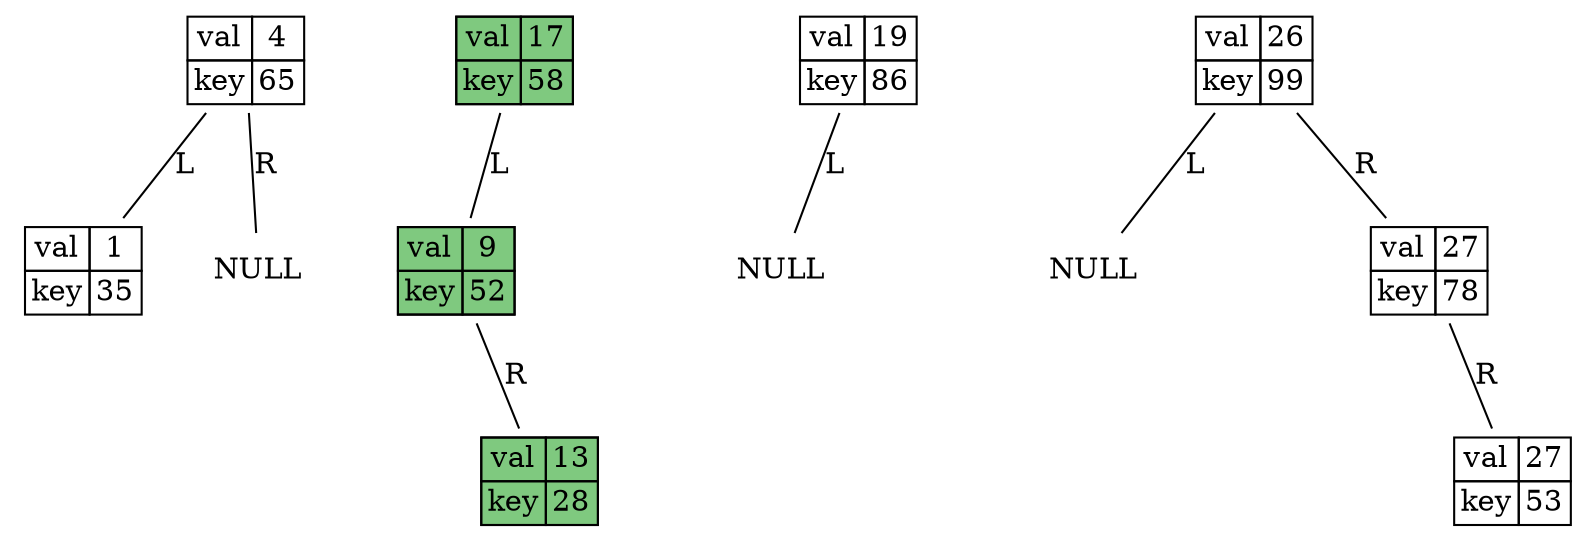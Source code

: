 graph g {
    node[shape=plaintext colorscheme=accent8 ];
    //4 --9[label="L"];
    9;
    5;
    3;
    4--x6[label="L" ];
    6--x9[label=L];
    6--x5[style=invis];
    4 --x1[style=invis];
    x1[style=invis];
    9 --1[label="L"];
    9--x7[label="R" ];
    //9--5[label=R];
    //9 --3[label="R"];
    //3 --5[label="L"];
    3--5[label="L" ];
    3 --x2[style=invis];
    x2[style=invis];
    5 --x3[style=invis];
    x3[style=invis];
    5 --7[label="R"];
    6 --8[label="R"];
    8 --x4[style=invis];
    x4[style=invis];
    8 --2[label="R"];
    //3--7[label=L];
    //4--3[label=L];
    //6--4[label=L];

    x5[label="NULL" style=invis];
    x6[label="NULL" ];
    x7[label="NULL" ];
    x8[label="NULL" style=invis];
    x9[label="NULL" ];


    1[ label=< <TABLE CELLBORDER="1" BORDER="0" CELLSPACING="0" CELLPADDING="2">
        <tr> <td >val</td> <td>1</td> </tr> 
        <tr> <td >key</td> <td>35</td> 
        </tr>
        </TABLE> >
    ];
    2[ label=< <TABLE CELLBORDER="1" BORDER="0" CELLSPACING="0" CELLPADDING="2" 
>
        <tr> <td >val</td> <td>27</td> </tr>
        <tr> <td >key</td> <td>53</td> </tr>
        </TABLE> >
    ];
    3[ label=< <TABLE CELLBORDER="1" BORDER="0" CELLSPACING="0" CELLPADDING="2" BGCOLOR="1">
        <tr> <td >val</td> <td>17</td> </tr>
        <tr> <td >key</td> <td>58</td> </tr>
        </TABLE> >
    ];
    4[ label=< <TABLE CELLBORDER="1" BORDER="0" CELLSPACING="0" CELLPADDING="2" >
        <tr> <td >val</td> <td >19</td> </tr>
        <tr> <td >key</td> <td>86</td> </tr>
        </TABLE> >
    ];
    5[ label=< <TABLE CELLBORDER="1" BORDER="0" CELLSPACING="0" CELLPADDING="2" BGCOLOR="1">
        <tr> <td >val</td> <td>9</td> </tr>
        <tr> <td >key</td> <td>52</td> </tr>
        </TABLE> >
    ];
    6[ label=< <TABLE CELLBORDER="1" BORDER="0" CELLSPACING="0" CELLPADDING="2" >
        <tr> 
            <td >val</td> 
            <td >26</td> </tr>
        <tr> 
            <td >key</td> 
            <td >99</td> 
        </tr>
        </TABLE> >
    ];
    7[ label=< <TABLE CELLBORDER="1" BORDER="0" CELLSPACING="0" CELLPADDING="2" BGCOLOR="1">
        <tr> <td >val</td> <td>13</td> </tr>
        <tr> <td >key</td> <td>28</td> </tr>
        </TABLE> >
    ];
    8[ label=< <TABLE CELLBORDER="1" BORDER="0" CELLSPACING="0" CELLPADDING="2" >
        <tr> <td >val</td> <td>27</td> </tr>
        <tr> <td >key</td> <td>78</td> </tr>
        </TABLE> >
    ];
    9[ label=< <TABLE CELLBORDER="1" BORDER="0" CELLSPACING="0" CELLPADDING="2">
        <tr> <td >val</td> <td>4</td> </tr>
        <tr> <td >key</td> <td>65</td> </tr>
        </TABLE> >
    ];
}
